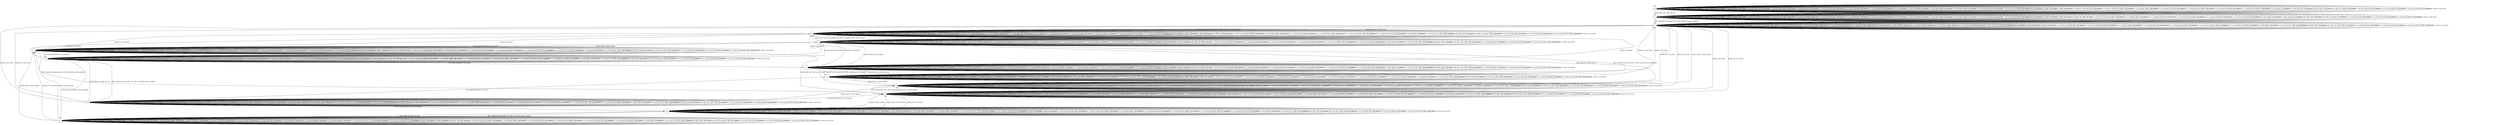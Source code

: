 digraph g {
__start0 [label="" shape="none"];

	s0 [shape="circle" label="s0"];
	s1 [shape="circle" label="s1"];
	s2 [shape="circle" label="s2"];
	s3 [shape="circle" label="s3"];
	s4 [shape="circle" label="s4"];
	s5 [shape="circle" label="s5"];
	s6 [shape="circle" label="s6"];
	s7 [shape="circle" label="s7"];
	s8 [shape="circle" label="s8"];
	s9 [shape="circle" label="s9"];
	s10 [shape="circle" label="s10"];
	s11 [shape="circle" label="s11"];
	s12 [shape="circle" label="s12"];
	s13 [shape="circle" label="s13"];
	s0 -> s0 [label="enable_attach / null_action"];
	s0 -> s0 [label="identity_request_plain_text / null_action"];
	s0 -> s0 [label="auth_request_plain_text / null_action"];
	s0 -> s0 [label="sm_command_replay / null_action"];
	s0 -> s0 [label="sm_command_plain_text / null_action"];
	s0 -> s0 [label="sm_command_plain_header / null_action"];
	s0 -> s0 [label="sm_command_protected / null_action"];
	s0 -> s0 [label="sm_command_null_security / null_action"];
	s0 -> s0 [label="attach_accept_protected / null_action"];
	s0 -> s0 [label="attach_accept_plain_text / null_action"];
	s0 -> s0 [label="enable_tau / null_action"];
	s0 -> s0 [label="tau_accept_protected / null_action"];
	s0 -> s0 [label="tau_accept_plain_header / null_action"];
	s0 -> s0 [label="GUTI_reallocation_replay / null_action"];
	s0 -> s0 [label="GUTI_reallocation_protected / null_action"];
	s0 -> s0 [label="DL_NAS_transport_protected / null_action"];
	s0 -> s0 [label="paging / null_action"];
	s0 -> s0 [label="auth_reject / null_action"];
	s0 -> s0 [label="tau_reject / null_action"];
	s0 -> s1 [label="enable_RRC_con / RRC_con_req"];
	s0 -> s0 [label="RRC_connection_setup_plain_text / null_action"];
	s0 -> s0 [label="RRC_connection_setup_plain_header / null_action"];
	s0 -> s0 [label="RRC_sm_command_replay / null_action"];
	s0 -> s0 [label="RRC_sm_command_plain_text / null_action"];
	s0 -> s0 [label="RRC_sm_command_plain_header / null_action"];
	s0 -> s0 [label="RRC_sm_command_protected / null_action"];
	s0 -> s0 [label="RRC_sm_command_null_security / null_action"];
	s0 -> s0 [label="RRC_reconf_replay / null_action"];
	s0 -> s0 [label="RRC_reconf_plain_text / null_action"];
	s0 -> s0 [label="enable_RRC_reest / null_action"];
	s0 -> s0 [label="enable_RRC_mea_report / null_action"];
	s0 -> s0 [label="RRC_con_reest_plain_text / null_action"];
	s0 -> s0 [label="RRC_con_reeest_protected / null_action"];
	s0 -> s0 [label="RRC_ue_info_req_protected / null_action"];
	s0 -> s0 [label="RRC_release / null_action"];
	s1 -> s1 [label="enable_attach / null_action"];
	s1 -> s1 [label="identity_request_plain_text / null_action"];
	s1 -> s1 [label="auth_request_plain_text / null_action"];
	s1 -> s1 [label="sm_command_replay / null_action"];
	s1 -> s1 [label="sm_command_plain_text / null_action"];
	s1 -> s1 [label="sm_command_plain_header / null_action"];
	s1 -> s1 [label="sm_command_protected / null_action"];
	s1 -> s1 [label="sm_command_null_security / null_action"];
	s1 -> s1 [label="attach_accept_protected / null_action"];
	s1 -> s1 [label="attach_accept_plain_text / null_action"];
	s1 -> s1 [label="enable_tau / null_action"];
	s1 -> s1 [label="tau_accept_protected / null_action"];
	s1 -> s1 [label="tau_accept_plain_header / null_action"];
	s1 -> s1 [label="GUTI_reallocation_replay / null_action"];
	s1 -> s1 [label="GUTI_reallocation_protected / null_action"];
	s1 -> s1 [label="DL_NAS_transport_protected / null_action"];
	s1 -> s1 [label="paging / null_action"];
	s1 -> s1 [label="auth_reject / null_action"];
	s1 -> s1 [label="tau_reject / null_action"];
	s1 -> s1 [label="enable_RRC_con / RRC_con_req"];
	s1 -> s2 [label="RRC_connection_setup_plain_text / RRC_connection_setup_complete"];
	s1 -> s1 [label="RRC_connection_setup_plain_header / null_action"];
	s1 -> s1 [label="RRC_sm_command_replay / null_action"];
	s1 -> s1 [label="RRC_sm_command_plain_text / null_action"];
	s1 -> s1 [label="RRC_sm_command_plain_header / null_action"];
	s1 -> s1 [label="RRC_sm_command_protected / null_action"];
	s1 -> s1 [label="RRC_sm_command_null_security / null_action"];
	s1 -> s1 [label="RRC_reconf_replay / null_action"];
	s1 -> s1 [label="RRC_reconf_plain_text / null_action"];
	s1 -> s1 [label="enable_RRC_reest / null_action"];
	s1 -> s1 [label="enable_RRC_mea_report / null_action"];
	s1 -> s1 [label="RRC_con_reest_plain_text / null_action"];
	s1 -> s1 [label="RRC_con_reeest_protected / null_action"];
	s1 -> s1 [label="RRC_ue_info_req_protected / null_action"];
	s1 -> s1 [label="RRC_release / null_action"];
	s2 -> s4 [label="enable_attach / attach_request"];
	s2 -> s2 [label="identity_request_plain_text / null_action"];
	s2 -> s2 [label="auth_request_plain_text / null_action"];
	s2 -> s2 [label="sm_command_replay / null_action"];
	s2 -> s2 [label="sm_command_plain_text / null_action"];
	s2 -> s2 [label="sm_command_plain_header / null_action"];
	s2 -> s2 [label="sm_command_protected / null_action"];
	s2 -> s2 [label="sm_command_null_security / null_action"];
	s2 -> s2 [label="attach_accept_protected / null_action"];
	s2 -> s2 [label="attach_accept_plain_text / null_action"];
	s2 -> s2 [label="enable_tau / null_action"];
	s2 -> s2 [label="tau_accept_protected / null_action"];
	s2 -> s2 [label="tau_accept_plain_header / null_action"];
	s2 -> s2 [label="GUTI_reallocation_replay / null_action"];
	s2 -> s2 [label="GUTI_reallocation_protected / null_action"];
	s2 -> s2 [label="DL_NAS_transport_protected / null_action"];
	s2 -> s2 [label="paging / null_action"];
	s2 -> s2 [label="auth_reject / null_action"];
	s2 -> s2 [label="tau_reject / null_action"];
	s2 -> s3 [label="enable_RRC_con / RRC_con_req"];
	s2 -> s2 [label="RRC_connection_setup_plain_text / null_action"];
	s2 -> s2 [label="RRC_connection_setup_plain_header / null_action"];
	s2 -> s2 [label="RRC_sm_command_replay / null_action"];
	s2 -> s2 [label="RRC_sm_command_plain_text / null_action"];
	s2 -> s2 [label="RRC_sm_command_plain_header / null_action"];
	s2 -> s2 [label="RRC_sm_command_protected / RRC_sm_complete"];
	s2 -> s2 [label="RRC_sm_command_null_security / null_action"];
	s2 -> s2 [label="RRC_reconf_replay / null_action"];
	s2 -> s2 [label="RRC_reconf_plain_text / RRC_reconf_complete"];
	s2 -> s2 [label="enable_RRC_reest / null_action"];
	s2 -> s2 [label="enable_RRC_mea_report / RRC_mea_report"];
	s2 -> s2 [label="RRC_con_reest_plain_text / null_action"];
	s2 -> s2 [label="RRC_con_reeest_protected / null_action"];
	s2 -> s2 [label="RRC_ue_info_req_protected / RRC_ue_info_req"];
	s2 -> s2 [label="RRC_release / null_action"];
	s3 -> s5 [label="enable_attach / attach_request"];
	s3 -> s3 [label="identity_request_plain_text / null_action"];
	s3 -> s3 [label="auth_request_plain_text / null_action"];
	s3 -> s3 [label="sm_command_replay / null_action"];
	s3 -> s3 [label="sm_command_plain_text / null_action"];
	s3 -> s3 [label="sm_command_plain_header / null_action"];
	s3 -> s3 [label="sm_command_protected / null_action"];
	s3 -> s3 [label="sm_command_null_security / null_action"];
	s3 -> s3 [label="attach_accept_protected / null_action"];
	s3 -> s3 [label="attach_accept_plain_text / null_action"];
	s3 -> s3 [label="enable_tau / null_action"];
	s3 -> s3 [label="tau_accept_protected / null_action"];
	s3 -> s3 [label="tau_accept_plain_header / null_action"];
	s3 -> s3 [label="GUTI_reallocation_replay / null_action"];
	s3 -> s3 [label="GUTI_reallocation_protected / null_action"];
	s3 -> s3 [label="DL_NAS_transport_protected / null_action"];
	s3 -> s3 [label="paging / null_action"];
	s3 -> s3 [label="auth_reject / null_action"];
	s3 -> s3 [label="tau_reject / null_action"];
	s3 -> s3 [label="enable_RRC_con / RRC_con_req"];
	s3 -> s2 [label="RRC_connection_setup_plain_text / RRC_connection_setup_complete"];
	s3 -> s3 [label="RRC_connection_setup_plain_header / null_action"];
	s3 -> s3 [label="RRC_sm_command_replay / null_action"];
	s3 -> s3 [label="RRC_sm_command_plain_text / null_action"];
	s3 -> s3 [label="RRC_sm_command_plain_header / null_action"];
	s3 -> s3 [label="RRC_sm_command_protected / RRC_sm_complete"];
	s3 -> s3 [label="RRC_sm_command_null_security / null_action"];
	s3 -> s3 [label="RRC_reconf_replay / null_action"];
	s3 -> s3 [label="RRC_reconf_plain_text / RRC_reconf_complete"];
	s3 -> s3 [label="enable_RRC_reest / null_action"];
	s3 -> s3 [label="enable_RRC_mea_report / RRC_mea_report"];
	s3 -> s3 [label="RRC_con_reest_plain_text / null_action"];
	s3 -> s3 [label="RRC_con_reeest_protected / null_action"];
	s3 -> s3 [label="RRC_ue_info_req_protected / RRC_ue_info_req"];
	s3 -> s3 [label="RRC_release / null_action"];
	s4 -> s4 [label="enable_attach / attach_request"];
	s4 -> s4 [label="identity_request_plain_text / identity_response"];
	s4 -> s6 [label="auth_request_plain_text / auth_response"];
	s4 -> s4 [label="sm_command_replay / null_action"];
	s4 -> s4 [label="sm_command_plain_text / null_action"];
	s4 -> s4 [label="sm_command_plain_header / null_action"];
	s4 -> s4 [label="sm_command_protected / sm_reject"];
	s4 -> s4 [label="sm_command_null_security / null_action"];
	s4 -> s4 [label="attach_accept_protected / null_action"];
	s4 -> s4 [label="attach_accept_plain_text / null_action"];
	s4 -> s2 [label="enable_tau / null_action"];
	s4 -> s4 [label="tau_accept_protected / null_action"];
	s4 -> s4 [label="tau_accept_plain_header / null_action"];
	s4 -> s4 [label="GUTI_reallocation_replay / null_action"];
	s4 -> s4 [label="GUTI_reallocation_protected / null_action"];
	s4 -> s4 [label="DL_NAS_transport_protected / null_action"];
	s4 -> s2 [label="paging / null_action"];
	s4 -> s4 [label="auth_reject / null_action"];
	s4 -> s4 [label="tau_reject / null_action"];
	s4 -> s5 [label="enable_RRC_con / RRC_con_req"];
	s4 -> s4 [label="RRC_connection_setup_plain_text / null_action"];
	s4 -> s4 [label="RRC_connection_setup_plain_header / null_action"];
	s4 -> s4 [label="RRC_sm_command_replay / null_action"];
	s4 -> s4 [label="RRC_sm_command_plain_text / null_action"];
	s4 -> s4 [label="RRC_sm_command_plain_header / null_action"];
	s4 -> s4 [label="RRC_sm_command_protected / RRC_sm_complete"];
	s4 -> s4 [label="RRC_sm_command_null_security / null_action"];
	s4 -> s4 [label="RRC_reconf_replay / null_action"];
	s4 -> s4 [label="RRC_reconf_plain_text / RRC_reconf_complete"];
	s4 -> s4 [label="enable_RRC_reest / null_action"];
	s4 -> s4 [label="enable_RRC_mea_report / RRC_mea_report"];
	s4 -> s4 [label="RRC_con_reest_plain_text / null_action"];
	s4 -> s4 [label="RRC_con_reeest_protected / null_action"];
	s4 -> s4 [label="RRC_ue_info_req_protected / RRC_ue_info_req"];
	s4 -> s4 [label="RRC_release / null_action"];
	s5 -> s5 [label="enable_attach / attach_request"];
	s5 -> s5 [label="identity_request_plain_text / identity_response"];
	s5 -> s7 [label="auth_request_plain_text / auth_response"];
	s5 -> s5 [label="sm_command_replay / null_action"];
	s5 -> s5 [label="sm_command_plain_text / null_action"];
	s5 -> s5 [label="sm_command_plain_header / null_action"];
	s5 -> s5 [label="sm_command_protected / sm_reject"];
	s5 -> s5 [label="sm_command_null_security / null_action"];
	s5 -> s5 [label="attach_accept_protected / null_action"];
	s5 -> s5 [label="attach_accept_plain_text / null_action"];
	s5 -> s3 [label="enable_tau / null_action"];
	s5 -> s5 [label="tau_accept_protected / null_action"];
	s5 -> s5 [label="tau_accept_plain_header / null_action"];
	s5 -> s5 [label="GUTI_reallocation_replay / null_action"];
	s5 -> s5 [label="GUTI_reallocation_protected / null_action"];
	s5 -> s5 [label="DL_NAS_transport_protected / null_action"];
	s5 -> s3 [label="paging / null_action"];
	s5 -> s5 [label="auth_reject / null_action"];
	s5 -> s5 [label="tau_reject / null_action"];
	s5 -> s5 [label="enable_RRC_con / RRC_con_req"];
	s5 -> s4 [label="RRC_connection_setup_plain_text / RRC_connection_setup_complete"];
	s5 -> s5 [label="RRC_connection_setup_plain_header / null_action"];
	s5 -> s5 [label="RRC_sm_command_replay / null_action"];
	s5 -> s5 [label="RRC_sm_command_plain_text / null_action"];
	s5 -> s5 [label="RRC_sm_command_plain_header / null_action"];
	s5 -> s5 [label="RRC_sm_command_protected / RRC_sm_complete"];
	s5 -> s5 [label="RRC_sm_command_null_security / null_action"];
	s5 -> s5 [label="RRC_reconf_replay / null_action"];
	s5 -> s5 [label="RRC_reconf_plain_text / RRC_reconf_complete"];
	s5 -> s5 [label="enable_RRC_reest / null_action"];
	s5 -> s5 [label="enable_RRC_mea_report / RRC_mea_report"];
	s5 -> s5 [label="RRC_con_reest_plain_text / null_action"];
	s5 -> s5 [label="RRC_con_reeest_protected / null_action"];
	s5 -> s5 [label="RRC_ue_info_req_protected / RRC_ue_info_req"];
	s5 -> s5 [label="RRC_release / null_action"];
	s6 -> s4 [label="enable_attach / attach_request"];
	s6 -> s6 [label="identity_request_plain_text / identity_response"];
	s6 -> s6 [label="auth_request_plain_text / auth_response"];
	s6 -> s6 [label="sm_command_replay / null_action"];
	s6 -> s6 [label="sm_command_plain_text / null_action"];
	s6 -> s6 [label="sm_command_plain_header / null_action"];
	s6 -> s8 [label="sm_command_protected / sm_complete"];
	s6 -> s6 [label="sm_command_null_security / null_action"];
	s6 -> s6 [label="attach_accept_protected / null_action"];
	s6 -> s6 [label="attach_accept_plain_text / null_action"];
	s6 -> s2 [label="enable_tau / null_action"];
	s6 -> s6 [label="tau_accept_protected / null_action"];
	s6 -> s6 [label="tau_accept_plain_header / null_action"];
	s6 -> s6 [label="GUTI_reallocation_replay / null_action"];
	s6 -> s6 [label="GUTI_reallocation_protected / null_action"];
	s6 -> s6 [label="DL_NAS_transport_protected / null_action"];
	s6 -> s2 [label="paging / null_action"];
	s6 -> s6 [label="auth_reject / null_action"];
	s6 -> s6 [label="tau_reject / null_action"];
	s6 -> s7 [label="enable_RRC_con / RRC_con_req"];
	s6 -> s6 [label="RRC_connection_setup_plain_text / null_action"];
	s6 -> s6 [label="RRC_connection_setup_plain_header / null_action"];
	s6 -> s6 [label="RRC_sm_command_replay / null_action"];
	s6 -> s6 [label="RRC_sm_command_plain_text / null_action"];
	s6 -> s6 [label="RRC_sm_command_plain_header / null_action"];
	s6 -> s6 [label="RRC_sm_command_protected / RRC_sm_complete"];
	s6 -> s6 [label="RRC_sm_command_null_security / null_action"];
	s6 -> s6 [label="RRC_reconf_replay / null_action"];
	s6 -> s6 [label="RRC_reconf_plain_text / RRC_reconf_complete"];
	s6 -> s6 [label="enable_RRC_reest / null_action"];
	s6 -> s6 [label="enable_RRC_mea_report / RRC_mea_report"];
	s6 -> s6 [label="RRC_con_reest_plain_text / null_action"];
	s6 -> s6 [label="RRC_con_reeest_protected / null_action"];
	s6 -> s6 [label="RRC_ue_info_req_protected / RRC_ue_info_req"];
	s6 -> s6 [label="RRC_release / null_action"];
	s7 -> s5 [label="enable_attach / attach_request"];
	s7 -> s7 [label="identity_request_plain_text / identity_response"];
	s7 -> s7 [label="auth_request_plain_text / auth_response"];
	s7 -> s7 [label="sm_command_replay / null_action"];
	s7 -> s7 [label="sm_command_plain_text / null_action"];
	s7 -> s7 [label="sm_command_plain_header / null_action"];
	s7 -> s9 [label="sm_command_protected / sm_complete"];
	s7 -> s7 [label="sm_command_null_security / null_action"];
	s7 -> s7 [label="attach_accept_protected / null_action"];
	s7 -> s7 [label="attach_accept_plain_text / null_action"];
	s7 -> s3 [label="enable_tau / null_action"];
	s7 -> s7 [label="tau_accept_protected / null_action"];
	s7 -> s7 [label="tau_accept_plain_header / null_action"];
	s7 -> s7 [label="GUTI_reallocation_replay / null_action"];
	s7 -> s7 [label="GUTI_reallocation_protected / null_action"];
	s7 -> s7 [label="DL_NAS_transport_protected / null_action"];
	s7 -> s3 [label="paging / null_action"];
	s7 -> s7 [label="auth_reject / null_action"];
	s7 -> s7 [label="tau_reject / null_action"];
	s7 -> s7 [label="enable_RRC_con / RRC_con_req"];
	s7 -> s6 [label="RRC_connection_setup_plain_text / RRC_connection_setup_complete"];
	s7 -> s7 [label="RRC_connection_setup_plain_header / null_action"];
	s7 -> s7 [label="RRC_sm_command_replay / null_action"];
	s7 -> s7 [label="RRC_sm_command_plain_text / null_action"];
	s7 -> s7 [label="RRC_sm_command_plain_header / null_action"];
	s7 -> s7 [label="RRC_sm_command_protected / RRC_sm_complete"];
	s7 -> s7 [label="RRC_sm_command_null_security / null_action"];
	s7 -> s7 [label="RRC_reconf_replay / null_action"];
	s7 -> s7 [label="RRC_reconf_plain_text / RRC_reconf_complete"];
	s7 -> s7 [label="enable_RRC_reest / null_action"];
	s7 -> s7 [label="enable_RRC_mea_report / RRC_mea_report"];
	s7 -> s7 [label="RRC_con_reest_plain_text / null_action"];
	s7 -> s7 [label="RRC_con_reeest_protected / null_action"];
	s7 -> s7 [label="RRC_ue_info_req_protected / RRC_ue_info_req"];
	s7 -> s7 [label="RRC_release / null_action"];
	s8 -> s4 [label="enable_attach / attach_request"];
	s8 -> s8 [label="identity_request_plain_text / null_action"];
	s8 -> s8 [label="auth_request_plain_text / null_action"];
	s8 -> s8 [label="sm_command_replay / null_action"];
	s8 -> s8 [label="sm_command_plain_text / null_action"];
	s8 -> s8 [label="sm_command_plain_header / null_action"];
	s8 -> s8 [label="sm_command_protected / sm_complete"];
	s8 -> s8 [label="sm_command_null_security / null_action"];
	s8 -> s10 [label="attach_accept_protected / attach_complete"];
	s8 -> s8 [label="attach_accept_plain_text / null_action"];
	s8 -> s2 [label="enable_tau / null_action"];
	s8 -> s12 [label="tau_accept_protected / null_action"];
	s8 -> s8 [label="tau_accept_plain_header / null_action"];
	s8 -> s8 [label="GUTI_reallocation_replay / null_action"];
	s8 -> s8 [label="GUTI_reallocation_protected / GUTI_reallocation_complete"];
	s8 -> s8 [label="DL_NAS_transport_protected / null_action"];
	s8 -> s2 [label="paging / null_action"];
	s8 -> s8 [label="auth_reject / null_action"];
	s8 -> s8 [label="tau_reject / null_action"];
	s8 -> s9 [label="enable_RRC_con / RRC_con_req"];
	s8 -> s8 [label="RRC_connection_setup_plain_text / null_action"];
	s8 -> s8 [label="RRC_connection_setup_plain_header / null_action"];
	s8 -> s8 [label="RRC_sm_command_replay / null_action"];
	s8 -> s8 [label="RRC_sm_command_plain_text / null_action"];
	s8 -> s8 [label="RRC_sm_command_plain_header / null_action"];
	s8 -> s8 [label="RRC_sm_command_protected / RRC_sm_complete"];
	s8 -> s8 [label="RRC_sm_command_null_security / null_action"];
	s8 -> s8 [label="RRC_reconf_replay / null_action"];
	s8 -> s8 [label="RRC_reconf_plain_text / RRC_reconf_complete"];
	s8 -> s8 [label="enable_RRC_reest / null_action"];
	s8 -> s8 [label="enable_RRC_mea_report / RRC_mea_report"];
	s8 -> s8 [label="RRC_con_reest_plain_text / null_action"];
	s8 -> s8 [label="RRC_con_reeest_protected / null_action"];
	s8 -> s8 [label="RRC_ue_info_req_protected / RRC_ue_info_req"];
	s8 -> s8 [label="RRC_release / null_action"];
	s9 -> s5 [label="enable_attach / attach_request"];
	s9 -> s9 [label="identity_request_plain_text / null_action"];
	s9 -> s9 [label="auth_request_plain_text / null_action"];
	s9 -> s9 [label="sm_command_replay / null_action"];
	s9 -> s9 [label="sm_command_plain_text / null_action"];
	s9 -> s9 [label="sm_command_plain_header / null_action"];
	s9 -> s9 [label="sm_command_protected / sm_complete"];
	s9 -> s9 [label="sm_command_null_security / null_action"];
	s9 -> s11 [label="attach_accept_protected / attach_complete"];
	s9 -> s9 [label="attach_accept_plain_text / null_action"];
	s9 -> s3 [label="enable_tau / null_action"];
	s9 -> s13 [label="tau_accept_protected / null_action"];
	s9 -> s9 [label="tau_accept_plain_header / null_action"];
	s9 -> s9 [label="GUTI_reallocation_replay / null_action"];
	s9 -> s9 [label="GUTI_reallocation_protected / GUTI_reallocation_complete"];
	s9 -> s9 [label="DL_NAS_transport_protected / null_action"];
	s9 -> s3 [label="paging / null_action"];
	s9 -> s9 [label="auth_reject / null_action"];
	s9 -> s9 [label="tau_reject / null_action"];
	s9 -> s9 [label="enable_RRC_con / RRC_con_req"];
	s9 -> s8 [label="RRC_connection_setup_plain_text / RRC_connection_setup_complete"];
	s9 -> s9 [label="RRC_connection_setup_plain_header / null_action"];
	s9 -> s9 [label="RRC_sm_command_replay / null_action"];
	s9 -> s9 [label="RRC_sm_command_plain_text / null_action"];
	s9 -> s9 [label="RRC_sm_command_plain_header / null_action"];
	s9 -> s9 [label="RRC_sm_command_protected / RRC_sm_complete"];
	s9 -> s9 [label="RRC_sm_command_null_security / null_action"];
	s9 -> s9 [label="RRC_reconf_replay / null_action"];
	s9 -> s9 [label="RRC_reconf_plain_text / RRC_reconf_complete"];
	s9 -> s9 [label="enable_RRC_reest / null_action"];
	s9 -> s9 [label="enable_RRC_mea_report / RRC_mea_report"];
	s9 -> s9 [label="RRC_con_reest_plain_text / null_action"];
	s9 -> s9 [label="RRC_con_reeest_protected / null_action"];
	s9 -> s9 [label="RRC_ue_info_req_protected / RRC_ue_info_req"];
	s9 -> s9 [label="RRC_release / null_action"];
	s10 -> s6 [label="enable_attach / attach_request"];
	s10 -> s10 [label="identity_request_plain_text / null_action"];
	s10 -> s10 [label="auth_request_plain_text / null_action"];
	s10 -> s10 [label="sm_command_replay / null_action"];
	s10 -> s10 [label="sm_command_plain_text / null_action"];
	s10 -> s10 [label="sm_command_plain_header / null_action"];
	s10 -> s10 [label="sm_command_protected / sm_complete"];
	s10 -> s10 [label="sm_command_null_security / null_action"];
	s10 -> s10 [label="attach_accept_protected / null_action"];
	s10 -> s10 [label="attach_accept_plain_text / null_action"];
	s10 -> s6 [label="enable_tau / tau_request"];
	s10 -> s10 [label="tau_accept_protected / null_action"];
	s10 -> s10 [label="tau_accept_plain_header / null_action"];
	s10 -> s10 [label="GUTI_reallocation_replay / null_action"];
	s10 -> s10 [label="GUTI_reallocation_protected / GUTI_reallocation_complete"];
	s10 -> s10 [label="DL_NAS_transport_protected / UL_nas_transport"];
	s10 -> s6 [label="paging / service_request"];
	s10 -> s10 [label="auth_reject / null_action"];
	s10 -> s10 [label="tau_reject / null_action"];
	s10 -> s11 [label="enable_RRC_con / RRC_con_req"];
	s10 -> s10 [label="RRC_connection_setup_plain_text / null_action"];
	s10 -> s10 [label="RRC_connection_setup_plain_header / null_action"];
	s10 -> s10 [label="RRC_sm_command_replay / null_action"];
	s10 -> s10 [label="RRC_sm_command_plain_text / null_action"];
	s10 -> s10 [label="RRC_sm_command_plain_header / null_action"];
	s10 -> s10 [label="RRC_sm_command_protected / RRC_sm_complete"];
	s10 -> s10 [label="RRC_sm_command_null_security / null_action"];
	s10 -> s10 [label="RRC_reconf_replay / null_action"];
	s10 -> s10 [label="RRC_reconf_plain_text / RRC_reconf_complete"];
	s10 -> s10 [label="enable_RRC_reest / null_action"];
	s10 -> s10 [label="enable_RRC_mea_report / RRC_mea_report"];
	s10 -> s10 [label="RRC_con_reest_plain_text / null_action"];
	s10 -> s10 [label="RRC_con_reeest_protected / null_action"];
	s10 -> s10 [label="RRC_ue_info_req_protected / RRC_ue_info_req"];
	s10 -> s10 [label="RRC_release / null_action"];
	s11 -> s7 [label="enable_attach / attach_request"];
	s11 -> s11 [label="identity_request_plain_text / null_action"];
	s11 -> s11 [label="auth_request_plain_text / null_action"];
	s11 -> s11 [label="sm_command_replay / null_action"];
	s11 -> s11 [label="sm_command_plain_text / null_action"];
	s11 -> s11 [label="sm_command_plain_header / null_action"];
	s11 -> s11 [label="sm_command_protected / sm_complete"];
	s11 -> s11 [label="sm_command_null_security / null_action"];
	s11 -> s11 [label="attach_accept_protected / null_action"];
	s11 -> s11 [label="attach_accept_plain_text / null_action"];
	s11 -> s7 [label="enable_tau / tau_request"];
	s11 -> s11 [label="tau_accept_protected / null_action"];
	s11 -> s11 [label="tau_accept_plain_header / null_action"];
	s11 -> s11 [label="GUTI_reallocation_replay / null_action"];
	s11 -> s11 [label="GUTI_reallocation_protected / GUTI_reallocation_complete"];
	s11 -> s11 [label="DL_NAS_transport_protected / UL_nas_transport"];
	s11 -> s7 [label="paging / service_request"];
	s11 -> s11 [label="auth_reject / null_action"];
	s11 -> s11 [label="tau_reject / null_action"];
	s11 -> s11 [label="enable_RRC_con / RRC_con_req"];
	s11 -> s10 [label="RRC_connection_setup_plain_text / RRC_connection_setup_complete"];
	s11 -> s11 [label="RRC_connection_setup_plain_header / null_action"];
	s11 -> s11 [label="RRC_sm_command_replay / null_action"];
	s11 -> s11 [label="RRC_sm_command_plain_text / null_action"];
	s11 -> s11 [label="RRC_sm_command_plain_header / null_action"];
	s11 -> s11 [label="RRC_sm_command_protected / RRC_sm_complete"];
	s11 -> s11 [label="RRC_sm_command_null_security / null_action"];
	s11 -> s11 [label="RRC_reconf_replay / null_action"];
	s11 -> s11 [label="RRC_reconf_plain_text / RRC_reconf_complete"];
	s11 -> s11 [label="enable_RRC_reest / null_action"];
	s11 -> s11 [label="enable_RRC_mea_report / RRC_mea_report"];
	s11 -> s11 [label="RRC_con_reest_plain_text / null_action"];
	s11 -> s11 [label="RRC_con_reeest_protected / null_action"];
	s11 -> s11 [label="RRC_ue_info_req_protected / RRC_ue_info_req"];
	s11 -> s11 [label="RRC_release / null_action"];
	s12 -> s4 [label="enable_attach / attach_request"];
	s12 -> s12 [label="identity_request_plain_text / null_action"];
	s12 -> s12 [label="auth_request_plain_text / null_action"];
	s12 -> s12 [label="sm_command_replay / null_action"];
	s12 -> s12 [label="sm_command_plain_text / null_action"];
	s12 -> s12 [label="sm_command_plain_header / null_action"];
	s12 -> s12 [label="sm_command_protected / sm_complete"];
	s12 -> s12 [label="sm_command_null_security / null_action"];
	s12 -> s12 [label="attach_accept_protected / null_action"];
	s12 -> s12 [label="attach_accept_plain_text / null_action"];
	s12 -> s2 [label="enable_tau / null_action"];
	s12 -> s12 [label="tau_accept_protected / null_action"];
	s12 -> s12 [label="tau_accept_plain_header / null_action"];
	s12 -> s12 [label="GUTI_reallocation_replay / null_action"];
	s12 -> s12 [label="GUTI_reallocation_protected / GUTI_reallocation_complete"];
	s12 -> s12 [label="DL_NAS_transport_protected / null_action"];
	s12 -> s2 [label="paging / null_action"];
	s12 -> s12 [label="auth_reject / null_action"];
	s12 -> s12 [label="tau_reject / null_action"];
	s12 -> s13 [label="enable_RRC_con / RRC_con_req"];
	s12 -> s12 [label="RRC_connection_setup_plain_text / null_action"];
	s12 -> s12 [label="RRC_connection_setup_plain_header / null_action"];
	s12 -> s12 [label="RRC_sm_command_replay / null_action"];
	s12 -> s12 [label="RRC_sm_command_plain_text / null_action"];
	s12 -> s12 [label="RRC_sm_command_plain_header / null_action"];
	s12 -> s12 [label="RRC_sm_command_protected / RRC_sm_complete"];
	s12 -> s12 [label="RRC_sm_command_null_security / null_action"];
	s12 -> s12 [label="RRC_reconf_replay / null_action"];
	s12 -> s12 [label="RRC_reconf_plain_text / RRC_reconf_complete"];
	s12 -> s12 [label="enable_RRC_reest / null_action"];
	s12 -> s12 [label="enable_RRC_mea_report / RRC_mea_report"];
	s12 -> s12 [label="RRC_con_reest_plain_text / null_action"];
	s12 -> s12 [label="RRC_con_reeest_protected / null_action"];
	s12 -> s12 [label="RRC_ue_info_req_protected / RRC_ue_info_req"];
	s12 -> s12 [label="RRC_release / null_action"];
	s13 -> s5 [label="enable_attach / attach_request"];
	s13 -> s13 [label="identity_request_plain_text / null_action"];
	s13 -> s13 [label="auth_request_plain_text / null_action"];
	s13 -> s13 [label="sm_command_replay / null_action"];
	s13 -> s13 [label="sm_command_plain_text / null_action"];
	s13 -> s13 [label="sm_command_plain_header / null_action"];
	s13 -> s13 [label="sm_command_protected / sm_complete"];
	s13 -> s13 [label="sm_command_null_security / null_action"];
	s13 -> s13 [label="attach_accept_protected / null_action"];
	s13 -> s13 [label="attach_accept_plain_text / null_action"];
	s13 -> s3 [label="enable_tau / null_action"];
	s13 -> s13 [label="tau_accept_protected / null_action"];
	s13 -> s13 [label="tau_accept_plain_header / null_action"];
	s13 -> s13 [label="GUTI_reallocation_replay / null_action"];
	s13 -> s13 [label="GUTI_reallocation_protected / GUTI_reallocation_complete"];
	s13 -> s13 [label="DL_NAS_transport_protected / null_action"];
	s13 -> s3 [label="paging / null_action"];
	s13 -> s13 [label="auth_reject / null_action"];
	s13 -> s13 [label="tau_reject / null_action"];
	s13 -> s13 [label="enable_RRC_con / RRC_con_req"];
	s13 -> s12 [label="RRC_connection_setup_plain_text / RRC_connection_setup_complete"];
	s13 -> s13 [label="RRC_connection_setup_plain_header / null_action"];
	s13 -> s13 [label="RRC_sm_command_replay / null_action"];
	s13 -> s13 [label="RRC_sm_command_plain_text / null_action"];
	s13 -> s13 [label="RRC_sm_command_plain_header / null_action"];
	s13 -> s13 [label="RRC_sm_command_protected / RRC_sm_complete"];
	s13 -> s13 [label="RRC_sm_command_null_security / null_action"];
	s13 -> s13 [label="RRC_reconf_replay / null_action"];
	s13 -> s13 [label="RRC_reconf_plain_text / RRC_reconf_complete"];
	s13 -> s13 [label="enable_RRC_reest / null_action"];
	s13 -> s13 [label="enable_RRC_mea_report / RRC_mea_report"];
	s13 -> s13 [label="RRC_con_reest_plain_text / null_action"];
	s13 -> s13 [label="RRC_con_reeest_protected / null_action"];
	s13 -> s13 [label="RRC_ue_info_req_protected / RRC_ue_info_req"];
	s13 -> s13 [label="RRC_release / null_action"];

__start0 -> s0;
}
